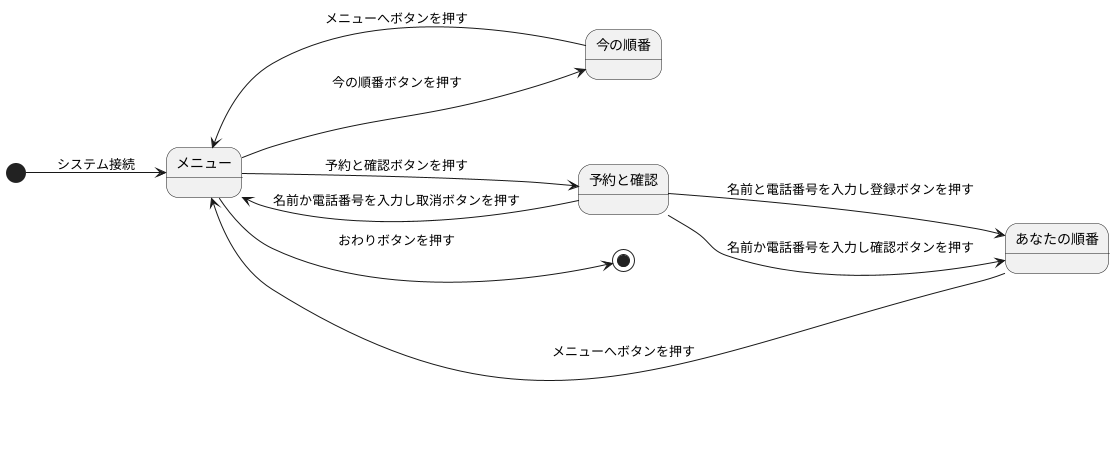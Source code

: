 @startuml 演習6-3 ステートマシン
left to right direction
[*]-->メニュー :システム接続
メニュー-->予約と確認 :予約と確認ボタンを押す
予約と確認-->あなたの順番 :名前と電話番号を入力し登録ボタンを押す
予約と確認-->あなたの順番 :名前か電話番号を入力し確認ボタンを押す
予約と確認-->メニュー :名前か電話番号を入力し取消ボタンを押す
あなたの順番-->メニュー :メニューへボタンを押す
メニュー-->今の順番 :今の順番ボタンを押す
メニュー<--今の順番 :メニューへボタンを押す
メニュー-->[*] :おわりボタンを押す
@enduml